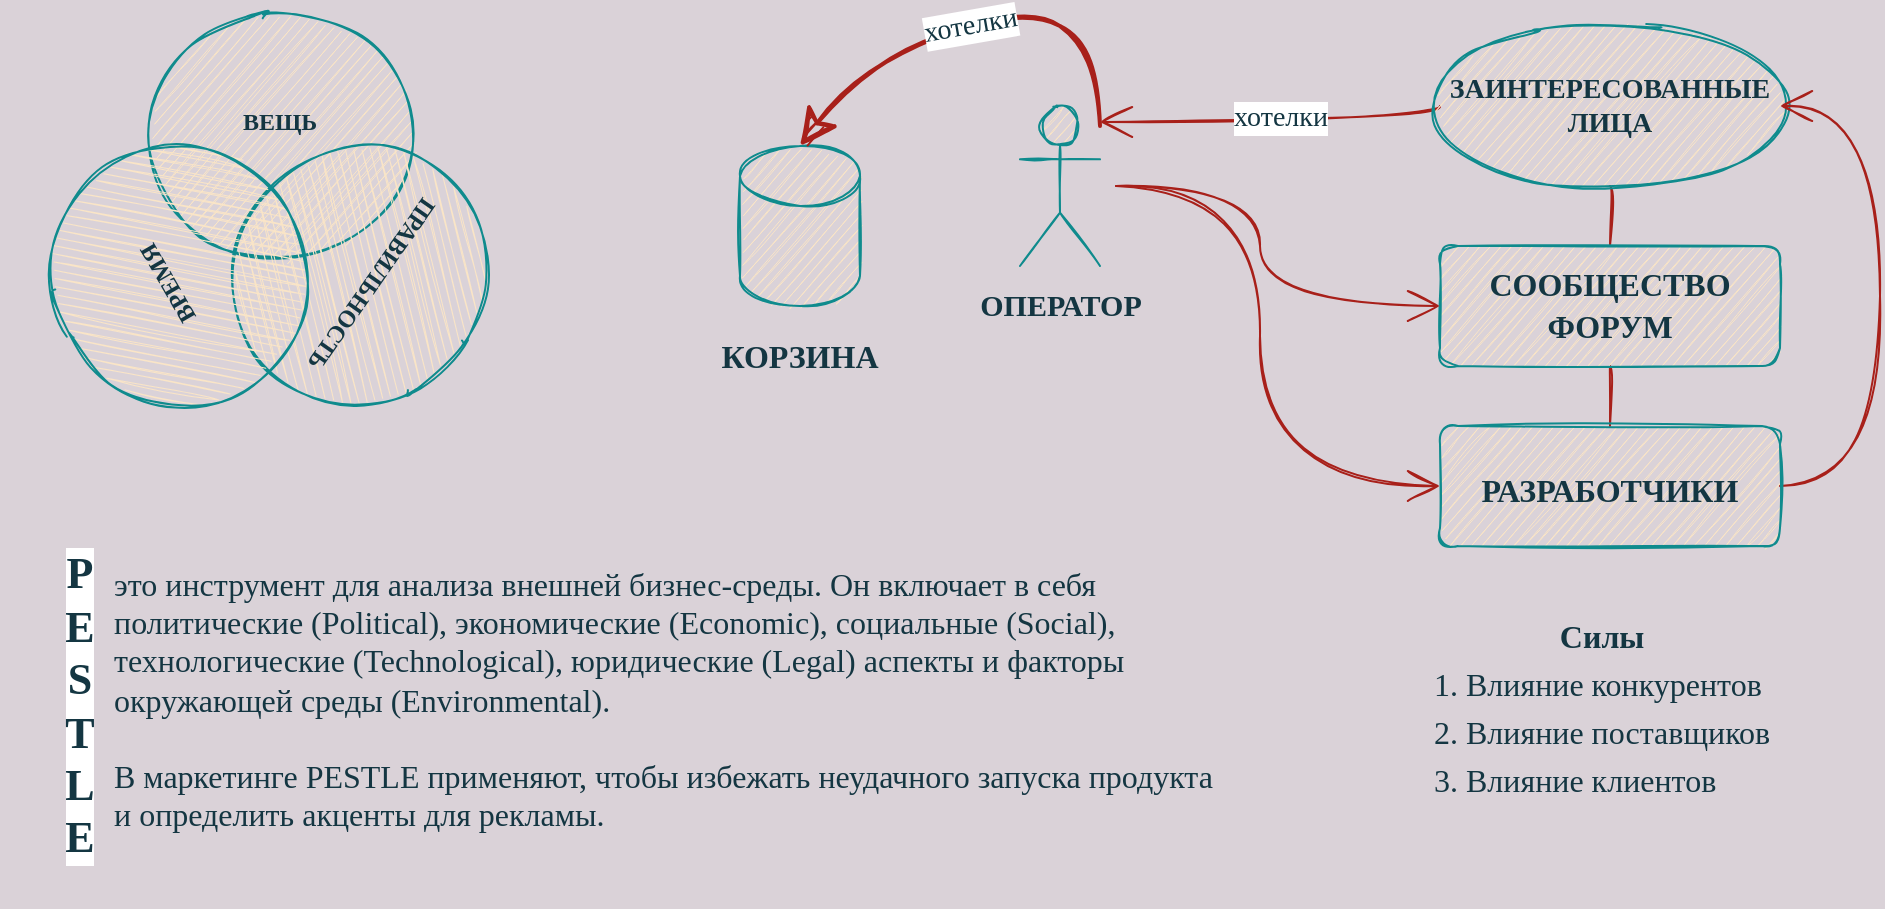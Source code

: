 <mxfile version="20.2.3" type="device"><diagram id="4cYsV8XRJUF2BdDD21zj" name="09/02"><mxGraphModel dx="782" dy="531" grid="1" gridSize="10" guides="1" tooltips="1" connect="1" arrows="1" fold="1" page="1" pageScale="1" pageWidth="827" pageHeight="1169" background="#DAD2D8" math="0" shadow="0"><root><mxCell id="0"/><mxCell id="1" parent="0"/><mxCell id="vU0EsFkHXroUoVWyXnY7-1" value="ВЕЩЬ&lt;br&gt;&lt;br&gt;" style="ellipse;whiteSpace=wrap;html=1;aspect=fixed;fontFamily=Comic Sans MS;sketch=1;fillColor=#FAE5C7;strokeColor=#0F8B8D;fontColor=#143642;fontStyle=1" parent="1" vertex="1"><mxGeometry x="230" y="120" width="130" height="130" as="geometry"/></mxCell><mxCell id="vU0EsFkHXroUoVWyXnY7-2" value="ПРАВИЛЬНОСТЬ&lt;br&gt;&lt;br&gt;" style="ellipse;whiteSpace=wrap;html=1;aspect=fixed;fontFamily=Comic Sans MS;sketch=1;fillColor=#FAE5C7;strokeColor=#0F8B8D;fontColor=#143642;fontStyle=1;rotation=125;" parent="1" vertex="1"><mxGeometry x="270" y="190" width="130" height="130" as="geometry"/></mxCell><mxCell id="vU0EsFkHXroUoVWyXnY7-3" value="ВРЕМЯ&lt;br&gt;&lt;br&gt;" style="ellipse;whiteSpace=wrap;html=1;aspect=fixed;fontFamily=Comic Sans MS;sketch=1;fillColor=#FAE5C7;strokeColor=#0F8B8D;fontColor=#143642;fontStyle=1;rotation=-120;" parent="1" vertex="1"><mxGeometry x="180" y="190" width="130" height="130" as="geometry"/></mxCell><mxCell id="WJ1btUv9z8wVSmRFEmCd-1" style="edgeStyle=orthogonalEdgeStyle;curved=1;rounded=1;sketch=1;hachureGap=4;orthogonalLoop=1;jettySize=auto;html=1;exitX=0;exitY=0.5;exitDx=0;exitDy=0;fontFamily=Comic Sans MS;fontSize=15;fontColor=#143642;endArrow=open;startSize=14;endSize=14;sourcePerimeterSpacing=8;targetPerimeterSpacing=8;strokeColor=#A8201A;fillColor=#FAE5C7;" edge="1" parent="1" source="WJ1btUv9z8wVSmRFEmCd-4"><mxGeometry relative="1" as="geometry"><mxPoint x="705" y="178" as="targetPoint"/><Array as="points"><mxPoint x="875" y="178"/></Array></mxGeometry></mxCell><mxCell id="WJ1btUv9z8wVSmRFEmCd-2" value="хотелки" style="edgeLabel;html=1;align=center;verticalAlign=middle;resizable=0;points=[];fontSize=14;fontFamily=Comic Sans MS;fontColor=#143642;rounded=1;" vertex="1" connectable="0" parent="WJ1btUv9z8wVSmRFEmCd-1"><mxGeometry x="-0.288" y="-2" relative="1" as="geometry"><mxPoint x="-25" as="offset"/></mxGeometry></mxCell><mxCell id="WJ1btUv9z8wVSmRFEmCd-3" style="edgeStyle=orthogonalEdgeStyle;curved=1;rounded=1;sketch=1;hachureGap=4;orthogonalLoop=1;jettySize=auto;html=1;exitX=0.5;exitY=1;exitDx=0;exitDy=0;entryX=0.5;entryY=0;entryDx=0;entryDy=0;fontFamily=Comic Sans MS;fontSize=15;fontColor=#143642;endArrow=none;startSize=14;endSize=14;sourcePerimeterSpacing=8;targetPerimeterSpacing=8;strokeColor=#A8201A;fillColor=#FAE5C7;endFill=0;" edge="1" parent="1" source="WJ1btUv9z8wVSmRFEmCd-4" target="WJ1btUv9z8wVSmRFEmCd-6"><mxGeometry relative="1" as="geometry"/></mxCell><mxCell id="WJ1btUv9z8wVSmRFEmCd-4" value="ЗАИНТЕРЕСОВАННЫЕ ЛИЦА" style="ellipse;whiteSpace=wrap;sketch=1;hachureGap=4;fontFamily=Comic Sans MS;fontSize=14;fontColor=#143642;strokeColor=#0F8B8D;fillColor=#FAE5C7;rounded=1;fontStyle=1" vertex="1" parent="1"><mxGeometry x="875" y="130" width="170" height="80" as="geometry"/></mxCell><mxCell id="WJ1btUv9z8wVSmRFEmCd-5" style="edgeStyle=orthogonalEdgeStyle;curved=1;rounded=1;sketch=1;hachureGap=4;orthogonalLoop=1;jettySize=auto;html=1;exitX=0.5;exitY=1;exitDx=0;exitDy=0;entryX=0.5;entryY=0;entryDx=0;entryDy=0;fontFamily=Comic Sans MS;fontSize=15;fontColor=#143642;endArrow=none;startSize=14;endSize=14;sourcePerimeterSpacing=8;targetPerimeterSpacing=8;strokeColor=#A8201A;fillColor=#FAE5C7;endFill=0;" edge="1" parent="1" source="WJ1btUv9z8wVSmRFEmCd-6" target="WJ1btUv9z8wVSmRFEmCd-8"><mxGeometry relative="1" as="geometry"/></mxCell><mxCell id="WJ1btUv9z8wVSmRFEmCd-6" value="&lt;font face=&quot;Comic Sans MS&quot; style=&quot;font-size: 16px;&quot;&gt;СООБЩЕСТВО ФОРУМ&lt;/font&gt;" style="rounded=1;whiteSpace=wrap;html=1;sketch=1;hachureGap=4;fontFamily=Architects Daughter;fontSource=https://fonts.googleapis.com/css?family=Architects+Daughter;fontSize=16;fontColor=#143642;strokeColor=#0F8B8D;fillColor=#FAE5C7;fontStyle=1" vertex="1" parent="1"><mxGeometry x="875" y="240" width="170" height="60" as="geometry"/></mxCell><mxCell id="WJ1btUv9z8wVSmRFEmCd-7" style="edgeStyle=orthogonalEdgeStyle;curved=1;rounded=1;sketch=1;hachureGap=4;orthogonalLoop=1;jettySize=auto;html=1;exitX=1;exitY=0.5;exitDx=0;exitDy=0;entryX=1;entryY=0.5;entryDx=0;entryDy=0;fontFamily=Comic Sans MS;fontSize=15;fontColor=#143642;endArrow=open;startSize=14;endSize=14;sourcePerimeterSpacing=8;targetPerimeterSpacing=8;strokeColor=#A8201A;fillColor=#FAE5C7;" edge="1" parent="1" source="WJ1btUv9z8wVSmRFEmCd-8" target="WJ1btUv9z8wVSmRFEmCd-4"><mxGeometry relative="1" as="geometry"><Array as="points"><mxPoint x="1095" y="360"/><mxPoint x="1095" y="170"/></Array></mxGeometry></mxCell><mxCell id="WJ1btUv9z8wVSmRFEmCd-8" value="&lt;font style=&quot;font-size: 16px;&quot;&gt;РАЗРАБОТЧИКИ&lt;/font&gt;" style="rounded=1;whiteSpace=wrap;html=1;sketch=1;hachureGap=4;fontFamily=Comic Sans MS;fontSize=20;fontColor=#143642;strokeColor=#0F8B8D;fillColor=#FAE5C7;fontStyle=1" vertex="1" parent="1"><mxGeometry x="875" y="330" width="170" height="60" as="geometry"/></mxCell><mxCell id="WJ1btUv9z8wVSmRFEmCd-9" style="edgeStyle=orthogonalEdgeStyle;curved=1;rounded=1;sketch=1;hachureGap=4;orthogonalLoop=1;jettySize=auto;html=1;entryX=0;entryY=0.5;entryDx=0;entryDy=0;fontFamily=Comic Sans MS;fontSize=15;fontColor=#143642;endArrow=open;startSize=14;endSize=14;sourcePerimeterSpacing=8;targetPerimeterSpacing=8;strokeColor=#A8201A;fillColor=#FAE5C7;" edge="1" parent="1" source="WJ1btUv9z8wVSmRFEmCd-11" target="WJ1btUv9z8wVSmRFEmCd-6"><mxGeometry relative="1" as="geometry"/></mxCell><mxCell id="WJ1btUv9z8wVSmRFEmCd-10" style="edgeStyle=orthogonalEdgeStyle;curved=1;rounded=1;sketch=1;hachureGap=4;orthogonalLoop=1;jettySize=auto;html=1;entryX=0;entryY=0.5;entryDx=0;entryDy=0;fontFamily=Comic Sans MS;fontSize=15;fontColor=#143642;endArrow=open;startSize=14;endSize=14;sourcePerimeterSpacing=8;targetPerimeterSpacing=8;strokeColor=#A8201A;fillColor=#FAE5C7;" edge="1" parent="1" source="WJ1btUv9z8wVSmRFEmCd-11" target="WJ1btUv9z8wVSmRFEmCd-8"><mxGeometry relative="1" as="geometry"/></mxCell><mxCell id="WJ1btUv9z8wVSmRFEmCd-11" value="&lt;font style=&quot;font-size: 15px;&quot; face=&quot;Comic Sans MS&quot;&gt;&lt;b&gt;ОПЕРАТОР&lt;/b&gt;&lt;/font&gt;" style="shape=umlActor;verticalLabelPosition=bottom;verticalAlign=top;html=1;outlineConnect=0;sketch=1;hachureGap=4;fontFamily=Architects Daughter;fontSource=https://fonts.googleapis.com/css?family=Architects+Daughter;fontSize=20;fontColor=#143642;strokeColor=#0F8B8D;fillColor=#FAE5C7;rounded=1;" vertex="1" parent="1"><mxGeometry x="665" y="170" width="40" height="80" as="geometry"/></mxCell><mxCell id="WJ1btUv9z8wVSmRFEmCd-12" value="" style="shape=cylinder3;whiteSpace=wrap;html=1;boundedLbl=1;backgroundOutline=1;size=15;sketch=1;hachureGap=4;fontFamily=Comic Sans MS;fontSize=16;fontColor=#143642;strokeColor=#0F8B8D;fillColor=#FAE5C7;rounded=1;" vertex="1" parent="1"><mxGeometry x="525" y="190" width="60" height="80" as="geometry"/></mxCell><mxCell id="WJ1btUv9z8wVSmRFEmCd-13" value="&lt;b&gt;КОРЗИНА&lt;/b&gt;" style="text;html=1;strokeColor=none;fillColor=none;align=center;verticalAlign=middle;whiteSpace=wrap;rounded=1;sketch=1;hachureGap=4;fontFamily=Comic Sans MS;fontSize=16;fontColor=#143642;" vertex="1" parent="1"><mxGeometry x="510" y="280" width="90" height="30" as="geometry"/></mxCell><mxCell id="WJ1btUv9z8wVSmRFEmCd-14" value="" style="endArrow=classic;html=1;rounded=1;sketch=1;hachureGap=4;fontFamily=Comic Sans MS;fontSize=16;fontColor=#143642;startSize=14;endSize=14;sourcePerimeterSpacing=8;targetPerimeterSpacing=8;strokeColor=#A8201A;fillColor=#FAE5C7;curved=1;entryX=0.5;entryY=0;entryDx=0;entryDy=0;entryPerimeter=0;strokeWidth=2;" edge="1" parent="1" target="WJ1btUv9z8wVSmRFEmCd-12"><mxGeometry width="50" height="50" relative="1" as="geometry"><mxPoint x="705" y="180" as="sourcePoint"/><mxPoint x="765" y="90" as="targetPoint"/><Array as="points"><mxPoint x="705" y="140"/><mxPoint x="665" y="120"/><mxPoint x="585" y="150"/></Array></mxGeometry></mxCell><mxCell id="j0E23t2A0cNJwVWwb9sr-1" value="P&lt;br style=&quot;font-size: 22px;&quot;&gt;E&lt;br style=&quot;font-size: 22px;&quot;&gt;S&lt;br style=&quot;font-size: 22px;&quot;&gt;T&lt;br style=&quot;font-size: 22px;&quot;&gt;L&lt;br style=&quot;font-size: 22px;&quot;&gt;E" style="text;html=1;strokeColor=none;fillColor=none;align=center;verticalAlign=middle;whiteSpace=wrap;rounded=0;sketch=1;hachureGap=4;fontFamily=Comic Sans MS;fontSize=22;fontColor=#143642;fontStyle=1;labelBackgroundColor=default;" vertex="1" parent="1"><mxGeometry x="180" y="370" width="30" height="200" as="geometry"/></mxCell><mxCell id="j0E23t2A0cNJwVWwb9sr-2" value="это инструмент для анализа внешней бизнес-среды. Он включает в себя политические (Political), экономические (Economic), социальные (Social), технологические (Technological), юридические (Legal) аспекты и факторы окружающей среды (Environmental).&#10;&#10;В маркетинге PESTLE применяют, чтобы избежать неудачного запуска продукта и определить акценты для рекламы." style="text;whiteSpace=wrap;fontSize=16;fontFamily=Comic Sans MS;fontColor=#143642;" vertex="1" parent="1"><mxGeometry x="210" y="392.5" width="560" height="155" as="geometry"/></mxCell><mxCell id="gZDayI0kia2SRahdNY1w-1" value="&lt;div style=&quot;text-align: center;&quot;&gt;&lt;b style=&quot;font-size: 16px; font-family: &amp;quot;Comic Sans MS&amp;quot;; background-color: initial;&quot;&gt;Силы&lt;/b&gt;&lt;/div&gt;&lt;font style=&quot;font-size: 16px;&quot; face=&quot;Comic Sans MS&quot;&gt;1. Влияние конкурентов&lt;br&gt;2. Влияние поставщиков&lt;br&gt;3. Влияние клиентов&lt;br&gt;&lt;/font&gt;" style="text;html=1;strokeColor=none;fillColor=none;align=left;verticalAlign=middle;whiteSpace=wrap;rounded=0;sketch=1;hachureGap=4;fontFamily=Architects Daughter;fontSource=https%3A%2F%2Ffonts.googleapis.com%2Fcss%3Ffamily%3DArchitects%2BDaughter;fontSize=20;fontColor=#143642;labelPosition=center;verticalLabelPosition=middle;" vertex="1" parent="1"><mxGeometry x="870" y="415" width="210" height="110" as="geometry"/></mxCell><mxCell id="X1DKCN29AyjN0nU8sdTj-1" value="хотелки" style="edgeLabel;html=1;align=center;verticalAlign=middle;resizable=0;points=[];fontSize=14;fontFamily=Comic Sans MS;fontColor=#143642;rounded=1;rotation=-10;" vertex="1" connectable="0" parent="1"><mxGeometry x="640.003" y="130.0" as="geometry"/></mxCell></root></mxGraphModel></diagram></mxfile>
